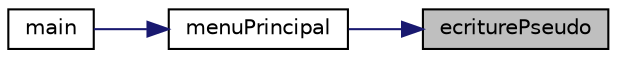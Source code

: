 digraph "ecriturePseudo"
{
 // LATEX_PDF_SIZE
  edge [fontname="Helvetica",fontsize="10",labelfontname="Helvetica",labelfontsize="10"];
  node [fontname="Helvetica",fontsize="10",shape=record];
  rankdir="RL";
  Node1 [label="ecriturePseudo",height=0.2,width=0.4,color="black", fillcolor="grey75", style="filled", fontcolor="black",tooltip="fonction qui recherche dans un fichier si le joueur est deja enregistrÃ© au le rajoute Ã&#160; la fin si c..."];
  Node1 -> Node2 [dir="back",color="midnightblue",fontsize="10",style="solid"];
  Node2 [label="menuPrincipal",height=0.2,width=0.4,color="black", fillcolor="white", style="filled",URL="$general_8h.html#adfbaa271f44d828c6a42ce7e9affee88",tooltip="fonction qui gÃ¨re le debut de la partie"];
  Node2 -> Node3 [dir="back",color="midnightblue",fontsize="10",style="solid"];
  Node3 [label="main",height=0.2,width=0.4,color="black", fillcolor="white", style="filled",URL="$main_8c.html#a0ddf1224851353fc92bfbff6f499fa97",tooltip="Entrée du programme."];
}
